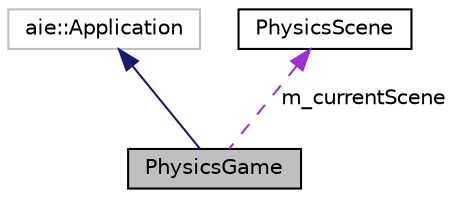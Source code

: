 digraph "PhysicsGame"
{
 // LATEX_PDF_SIZE
  edge [fontname="Helvetica",fontsize="10",labelfontname="Helvetica",labelfontsize="10"];
  node [fontname="Helvetica",fontsize="10",shape=record];
  Node1 [label="PhysicsGame",height=0.2,width=0.4,color="black", fillcolor="grey75", style="filled", fontcolor="black",tooltip="The class that manages the application window and game loop, along with scene selection and switching..."];
  Node2 -> Node1 [dir="back",color="midnightblue",fontsize="10",style="solid",fontname="Helvetica"];
  Node2 [label="aie::Application",height=0.2,width=0.4,color="grey75", fillcolor="white", style="filled",tooltip=" "];
  Node3 -> Node1 [dir="back",color="darkorchid3",fontsize="10",style="dashed",label=" m_currentScene" ,fontname="Helvetica"];
  Node3 [label="PhysicsScene",height=0.2,width=0.4,color="black", fillcolor="white", style="filled",URL="$class_physics_scene.html",tooltip="A scene to be updated and rendered by PhysicsGame. Holds, updates and renders a collection of Physics..."];
}
